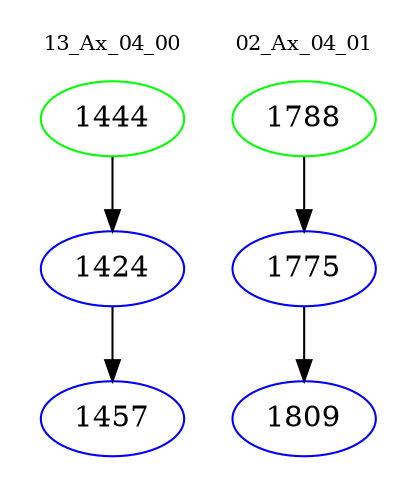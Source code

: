 digraph{
subgraph cluster_0 {
color = white
label = "13_Ax_04_00";
fontsize=10;
T0_1444 [label="1444", color="green"]
T0_1444 -> T0_1424 [color="black"]
T0_1424 [label="1424", color="blue"]
T0_1424 -> T0_1457 [color="black"]
T0_1457 [label="1457", color="blue"]
}
subgraph cluster_1 {
color = white
label = "02_Ax_04_01";
fontsize=10;
T1_1788 [label="1788", color="green"]
T1_1788 -> T1_1775 [color="black"]
T1_1775 [label="1775", color="blue"]
T1_1775 -> T1_1809 [color="black"]
T1_1809 [label="1809", color="blue"]
}
}
